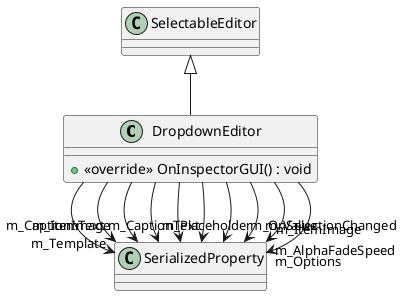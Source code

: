 @startuml
class DropdownEditor {
    + <<override>> OnInspectorGUI() : void
}
SelectableEditor <|-- DropdownEditor
DropdownEditor --> "m_Template" SerializedProperty
DropdownEditor --> "m_CaptionText" SerializedProperty
DropdownEditor --> "m_CaptionImage" SerializedProperty
DropdownEditor --> "m_Placeholder" SerializedProperty
DropdownEditor --> "m_ItemText" SerializedProperty
DropdownEditor --> "m_ItemImage" SerializedProperty
DropdownEditor --> "m_OnSelectionChanged" SerializedProperty
DropdownEditor --> "m_Value" SerializedProperty
DropdownEditor --> "m_AlphaFadeSpeed" SerializedProperty
DropdownEditor --> "m_Options" SerializedProperty
@enduml
